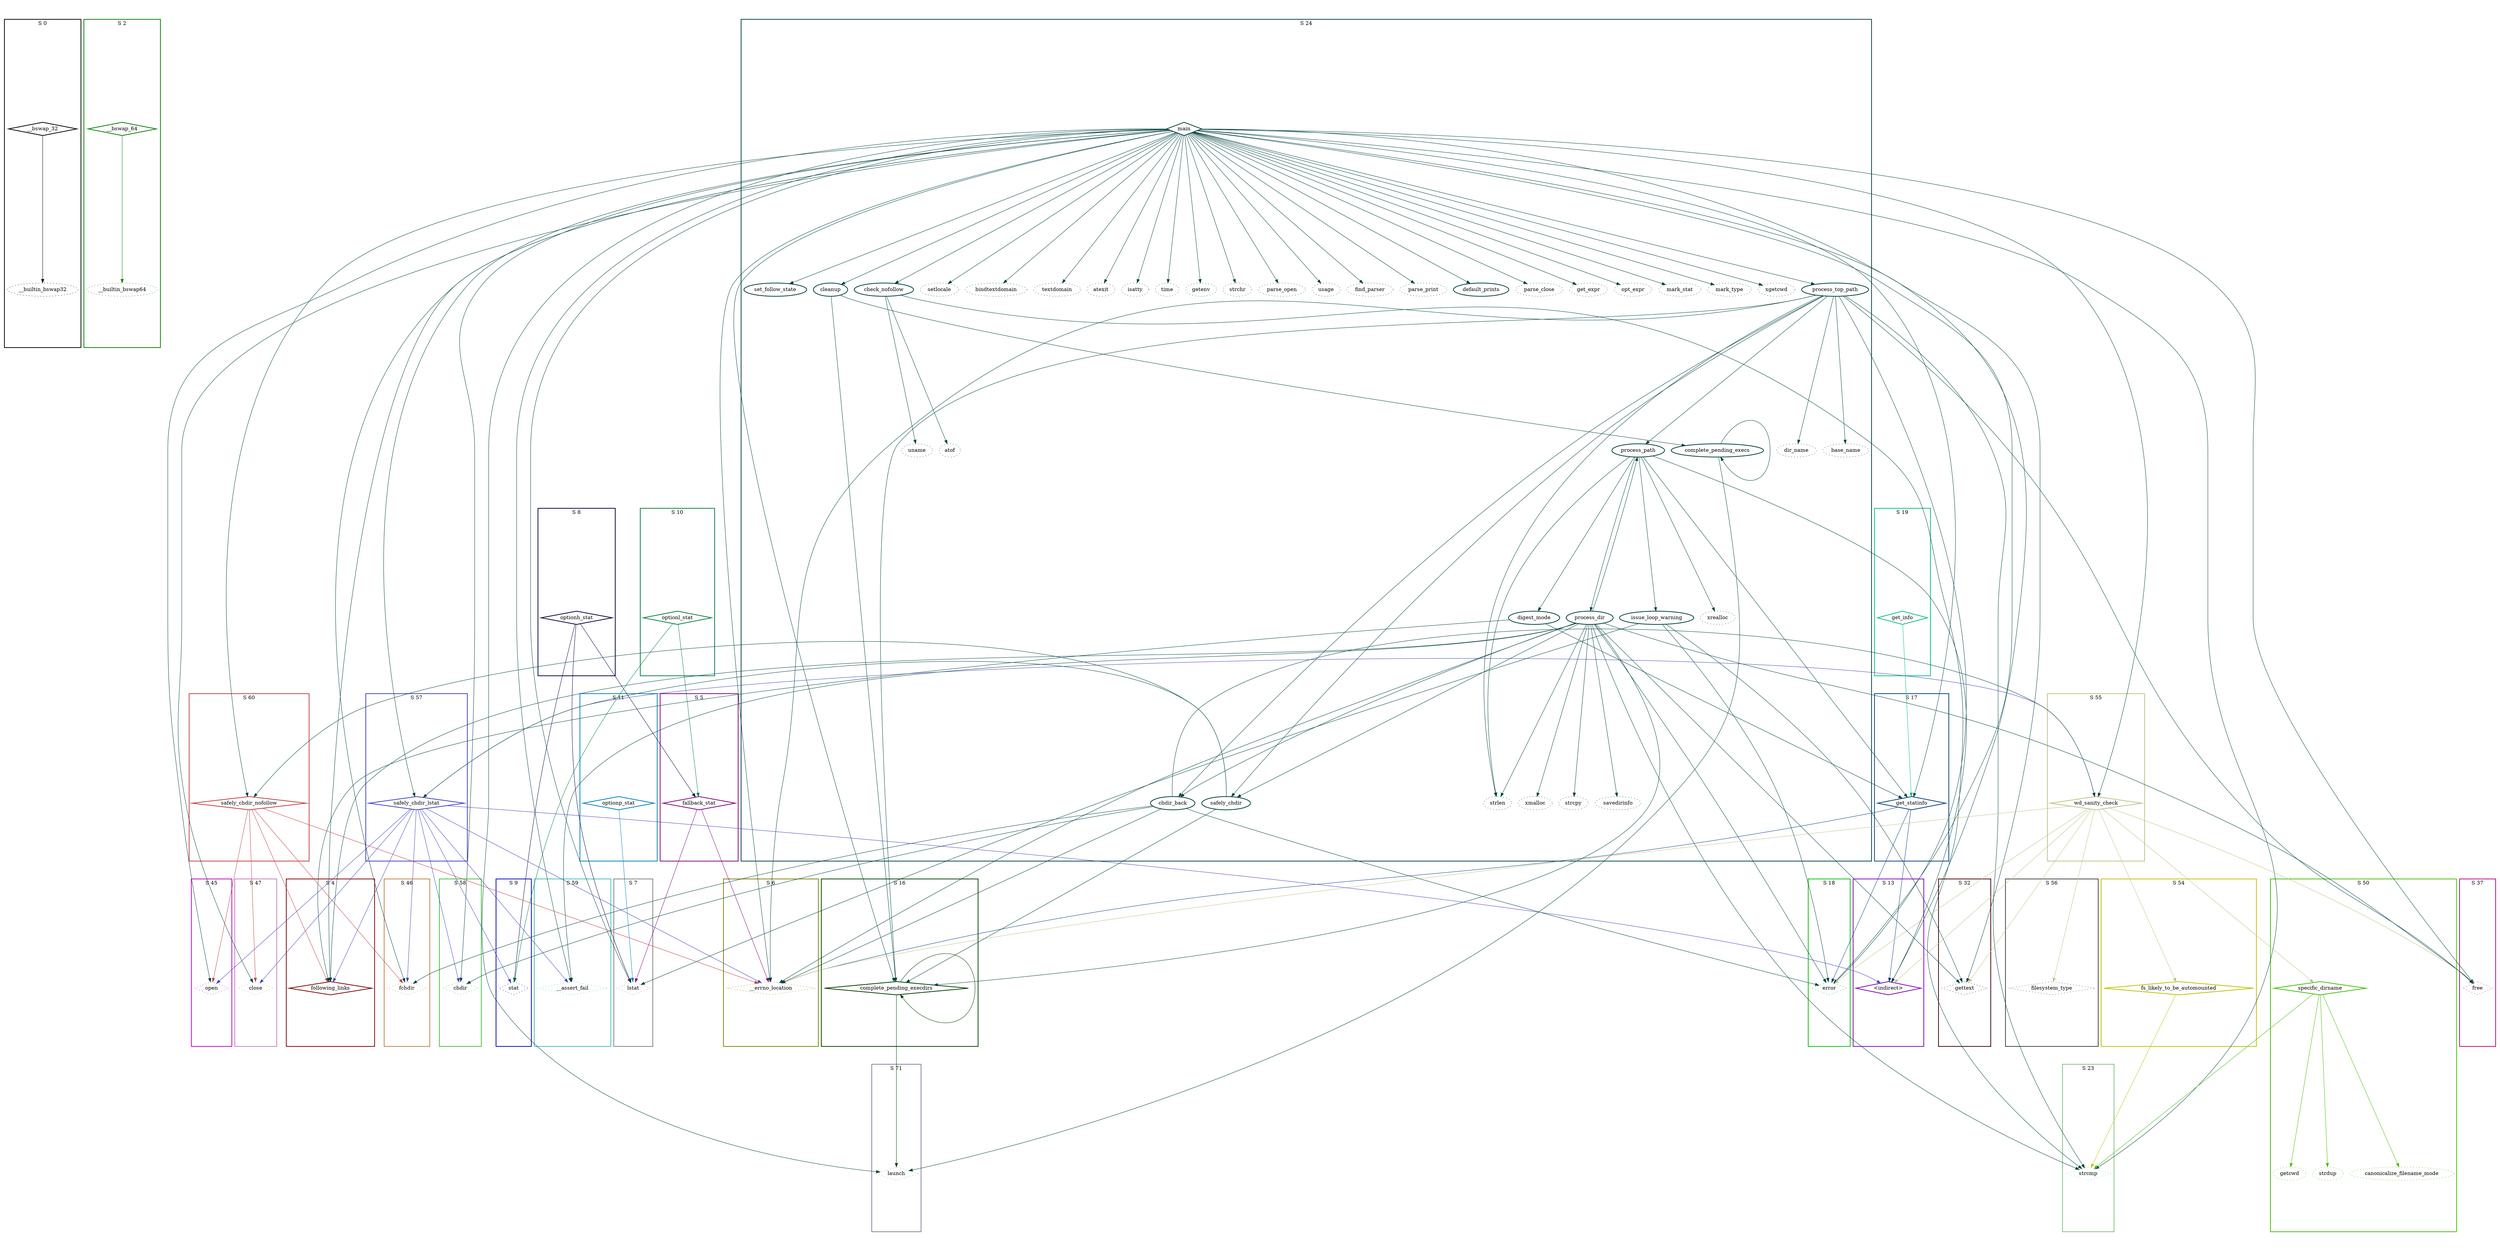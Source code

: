 digraph G {
  ratio=0.500000;
  "UV __bswap_32 (0)" [shape=diamond, label="__bswap_32", color="#000000",
                       style=bold];
  "UV __builtin_bswap32 (1)" [label="__builtin_bswap32", color="#000000",
                              style=dotted];
  "UV __bswap_64 (2)" [shape=diamond, label="__bswap_64", color="#008000",
                       style=bold];
  "UV __builtin_bswap64 (3)" [label="__builtin_bswap64", color="#008000",
                              style=dotted];
  "UV following_links (4)" [shape=diamond, label="following_links",
                            color="#800000", style=bold];
  "UV fallback_stat (5)" [shape=diamond, label="fallback_stat",
                          color="#800080", style=bold];
  "UV __errno_location (6)" [shape=diamond, label="__errno_location",
                             color="#808000", style=dotted];
  "UV lstat (7)" [shape=diamond, label="lstat", color="#808080", style=dotted];
  "UV optionh_stat (8)" [shape=diamond, label="optionh_stat",
                         color="#000040", style=bold];
  "UV stat (9)" [shape=diamond, label="stat", color="#0000C0", style=dotted];
  "UV optionl_stat (10)" [shape=diamond, label="optionl_stat",
                          color="#008040", style=bold];
  "UV optionp_stat (11)" [shape=diamond, label="optionp_stat",
                          color="#0080C0", style=bold];
  "UV set_follow_state (12)" [label="set_follow_state", color="#004040",
                              style=bold];
  "UV <indirect> (13)" [shape=diamond, label="<indirect>", color="#8000C0",
                        style=bold];
  "UV cleanup (14)" [label="cleanup", color="#004040", style=bold];
  "UV complete_pending_execs (15)" [label="complete_pending_execs",
                                    color="#004040", style=bold];
  "UV complete_pending_execdirs (16)" [shape=diamond,
                                       label="complete_pending_execdirs",
                                       color="#004000", style=bold];
  "UV get_statinfo (17)" [shape=diamond, label="get_statinfo",
                          color="#004080", style=bold];
  "UV error (18)" [shape=diamond, label="error", color="#00C000",
                   style=dotted];
  "UV get_info (19)" [shape=diamond, label="get_info", color="#00C080",
                      style=bold];
  "UV check_nofollow (20)" [label="check_nofollow", color="#004040",
                            style=bold];
  "UV uname (21)" [label="uname", color="#004040", style=dotted];
  "UV atof (22)" [label="atof", color="#004040", style=dotted];
  "UV strcmp (23)" [shape=diamond, label="strcmp", color="#80C080",
                    style=dotted];
  "UV main (24)" [shape=diamond, label="main", color="#004040", style=bold];
  "UV setlocale (25)" [label="setlocale", color="#004040", style=dotted];
  "UV bindtextdomain (26)" [label="bindtextdomain", color="#004040",
                            style=dotted];
  "UV textdomain (27)" [label="textdomain", color="#004040", style=dotted];
  "UV atexit (28)" [label="atexit", color="#004040", style=dotted];
  "UV isatty (29)" [label="isatty", color="#004040", style=dotted];
  "UV time (30)" [label="time", color="#004040", style=dotted];
  "UV getenv (31)" [label="getenv", color="#004040", style=dotted];
  "UV gettext (32)" [shape=diamond, label="gettext", color="#400000",
                     style=dotted];
  "UV strchr (33)" [label="strchr", color="#004040", style=dotted];
  "UV parse_open (34)" [label="parse_open", color="#004040", style=dotted];
  "UV usage (35)" [label="usage", color="#004040", style=dotted];
  "UV find_parser (36)" [label="find_parser", color="#004040", style=dotted];
  "UV free (37)" [shape=diamond, label="free", color="#C00080", style=dotted];
  "UV parse_print (38)" [label="parse_print", color="#004040", style=dotted];
  "UV default_prints (39)" [label="default_prints", color="#004040",
                            style=bold];
  "UV parse_close (40)" [label="parse_close", color="#004040", style=dotted];
  "UV get_expr (41)" [label="get_expr", color="#004040", style=dotted];
  "UV opt_expr (42)" [label="opt_expr", color="#004040", style=dotted];
  "UV mark_stat (43)" [label="mark_stat", color="#004040", style=dotted];
  "UV mark_type (44)" [label="mark_type", color="#004040", style=dotted];
  "UV open (45)" [shape=diamond, label="open", color="#C000C0", style=dotted];
  "UV fchdir (46)" [shape=diamond, label="fchdir", color="#C08040",
                    style=dotted];
  "UV close (47)" [shape=diamond, label="close", color="#C080C0",
                   style=dotted];
  "UV xgetcwd (48)" [label="xgetcwd", color="#004040", style=dotted];
  "UV process_top_path (49)" [label="process_top_path", color="#004040",
                              style=bold];
  "UV specific_dirname (50)" [shape=diamond, label="specific_dirname",
                              color="#40C000", style=bold];
  "UV getcwd (51)" [label="getcwd", color="#40C000", style=dotted];
  "UV strdup (52)" [label="strdup", color="#40C000", style=dotted];
  "UV canonicalize_filename_mode (53)" [label="canonicalize_filename_mode",
                                        color="#40C000", style=dotted];
  "UV fs_likely_to_be_automounted (54)" [shape=diamond,
                                         label="fs_likely_to_be_automounted",
                                         color="#C0C000", style=bold];
  "UV wd_sanity_check (55)" [shape=diamond, label="wd_sanity_check",
                             color="#C0C080", style=bold];
  "UV filesystem_type (56)" [shape=diamond, label="filesystem_type",
                             color="#404040", style=dotted];
  "UV safely_chdir_lstat (57)" [shape=diamond, label="safely_chdir_lstat",
                                color="#4040C0", style=bold];
  "UV chdir (58)" [shape=diamond, label="chdir", color="#40C040",
                   style=dotted];
  "UV __assert_fail (59)" [shape=diamond, label="__assert_fail",
                           color="#40C0C0", style=dotted];
  "UV safely_chdir_nofollow (60)" [shape=diamond,
                                   label="safely_chdir_nofollow",
                                   color="#C04040", style=bold];
  "UV safely_chdir (61)" [label="safely_chdir", color="#004040", style=bold];
  "UV chdir_back (62)" [label="chdir_back", color="#004040", style=bold];
  "UV dir_name (63)" [label="dir_name", color="#004040", style=dotted];
  "UV base_name (64)" [label="base_name", color="#004040", style=dotted];
  "UV strlen (65)" [label="strlen", color="#004040", style=dotted];
  "UV process_path (66)" [label="process_path", color="#004040", style=bold];
  "UV issue_loop_warning (67)" [label="issue_loop_warning", color="#004040",
                                style=bold];
  "UV digest_mode (68)" [label="digest_mode", color="#004040", style=bold];
  "UV xrealloc (69)" [label="xrealloc", color="#004040", style=dotted];
  "UV process_dir (70)" [label="process_dir", color="#004040", style=bold];
  "UV launch (71)" [shape=diamond, label="launch", color="#8080A0",
                    style=dotted];
  "UV savedirinfo (72)" [label="savedirinfo", color="#004040", style=dotted];
  "UV xmalloc (73)" [label="xmalloc", color="#004040", style=dotted];
  "UV strcpy (74)" [label="strcpy", color="#004040", style=dotted];
  
  subgraph cluster_50 { label="S 50";
    color="#40C000";
    style=bold;
    "UV canonicalize_filename_mode (53)";"UV strdup (52)";"UV getcwd (51)";"UV specific_dirname (50)"; };
  subgraph cluster_37 { label="S 37";
    color="#C00080";
    style=bold;
    "UV free (37)"; };
  subgraph cluster_54 { label="S 54";
    color="#C0C000";
    style=bold;
    "UV fs_likely_to_be_automounted (54)"; };
  subgraph cluster_55 { label="S 55";
    color="#C0C080";
    style=bold;
    "UV wd_sanity_check (55)"; };
  subgraph cluster_56 { label="S 56";
    color="#404040";
    style=bold;
    "UV filesystem_type (56)"; };
  subgraph cluster_57 { label="S 57";
    color="#4040C0";
    style=bold;
    "UV safely_chdir_lstat (57)"; };
  subgraph cluster_71 { label="S 71";
    color="#8080A0";
    style=bold;
    "UV launch (71)"; };
  subgraph cluster_58 { label="S 58";
    color="#40C040";
    style=bold;
    "UV chdir (58)"; };
  subgraph cluster_23 { label="S 23";
    color="#80C080";
    style=bold;
    "UV strcmp (23)"; };
  subgraph cluster_59 { label="S 59";
    color="#40C0C0";
    style=bold;
    "UV __assert_fail (59)"; };
  subgraph cluster_24 { label="S 24";
    color="#004040";
    style=bold;
    "UV strcpy (74)";"UV xmalloc (73)";"UV savedirinfo (72)";"UV process_dir (70)";"UV xrealloc (69)";"UV digest_mode (68)";"UV issue_loop_warning (67)";"UV process_path (66)";"UV strlen (65)";"UV base_name (64)";"UV dir_name (63)";"UV chdir_back (62)";"UV safely_chdir (61)";"UV process_top_path (49)";"UV xgetcwd (48)";"UV mark_type (44)";"UV mark_stat (43)";"UV opt_expr (42)";"UV get_expr (41)";"UV parse_close (40)";"UV default_prints (39)";"UV parse_print (38)";"UV find_parser (36)";"UV usage (35)";"UV parse_open (34)";"UV strchr (33)";"UV getenv (31)";"UV time (30)";"UV isatty (29)";"UV atexit (28)";"UV textdomain (27)";"UV bindtextdomain (26)";"UV setlocale (25)";"UV main (24)";"UV atof (22)";"UV uname (21)";"UV check_nofollow (20)";"UV complete_pending_execs (15)";"UV cleanup (14)";"UV set_follow_state (12)"; };
  subgraph cluster_0 { label="S 0";
    color="#000000";
    style=bold;
    "UV __builtin_bswap32 (1)";"UV __bswap_32 (0)"; };
  subgraph cluster_45 { label="S 45";
    color="#C000C0";
    style=bold;
    "UV open (45)"; };
  subgraph cluster_10 { label="S 10";
    color="#008040";
    style=bold;
    "UV optionl_stat (10)"; };
  subgraph cluster_46 { label="S 46";
    color="#C08040";
    style=bold;
    "UV fchdir (46)"; };
  subgraph cluster_2 { label="S 2";
    color="#008000";
    style=bold;
    "UV __builtin_bswap64 (3)";"UV __bswap_64 (2)"; };
  subgraph cluster_11 { label="S 11";
    color="#0080C0";
    style=bold;
    "UV optionp_stat (11)"; };
  subgraph cluster_60 { label="S 60";
    color="#C04040";
    style=bold;
    "UV safely_chdir_nofollow (60)"; };
  subgraph cluster_47 { label="S 47";
    color="#C080C0";
    style=bold;
    "UV close (47)"; };
  subgraph cluster_4 { label="S 4";
    color="#800000";
    style=bold;
    "UV following_links (4)"; };
  subgraph cluster_13 { label="S 13";
    color="#8000C0";
    style=bold;
    "UV <indirect> (13)"; };
  subgraph cluster_5 { label="S 5";
    color="#800080";
    style=bold;
    "UV fallback_stat (5)"; };
  subgraph cluster_6 { label="S 6";
    color="#808000";
    style=bold;
    "UV __errno_location (6)"; };
  subgraph cluster_7 { label="S 7";
    color="#808080";
    style=bold;
    "UV lstat (7)"; };
  subgraph cluster_16 { label="S 16";
    color="#004000";
    style=bold;
    "UV complete_pending_execdirs (16)"; };
  subgraph cluster_17 { label="S 17";
    color="#004080";
    style=bold;
    "UV get_statinfo (17)"; };
  subgraph cluster_8 { label="S 8";
    color="#000040";
    style=bold;
    "UV optionh_stat (8)"; };
  subgraph cluster_9 { label="S 9";
    color="#0000C0";
    style=bold;
    "UV stat (9)"; };
  subgraph cluster_18 { label="S 18";
    color="#00C000";
    style=bold;
    "UV error (18)"; };
  subgraph cluster_32 { label="S 32";
    color="#400000";
    style=bold;
    "UV gettext (32)"; };
  subgraph cluster_19 { label="S 19";
    color="#00C080";
    style=bold;
    "UV get_info (19)"; };
  
  "UV __bswap_32 (0)" -> "UV __builtin_bswap32 (1)" [color="#000000"];
  "UV __bswap_64 (2)" -> "UV __builtin_bswap64 (3)" [color="#008000"];
  "UV fallback_stat (5)" -> "UV __errno_location (6)" [color="#800080"];
  "UV fallback_stat (5)" -> "UV lstat (7)" [color="#800080"];
  "UV optionh_stat (8)" -> "UV fallback_stat (5)" [color="#000040"];
  "UV optionh_stat (8)" -> "UV lstat (7)" [color="#000040"];
  "UV optionh_stat (8)" -> "UV stat (9)" [color="#000040"];
  "UV optionl_stat (10)" -> "UV fallback_stat (5)" [color="#008040"];
  "UV optionl_stat (10)" -> "UV stat (9)" [color="#008040"];
  "UV optionp_stat (11)" -> "UV lstat (7)" [color="#0080C0"];
  "UV cleanup (14)" -> "UV complete_pending_execs (15)" [color="#004040"];
  "UV cleanup (14)" -> "UV complete_pending_execdirs (16)" [color="#004040"];
  "UV complete_pending_execs (15)" -> "UV complete_pending_execs (15)" [
  color="#004040"];
  "UV complete_pending_execs (15)" -> "UV launch (71)" [color="#004040"];
  "UV complete_pending_execdirs (16)" -> "UV complete_pending_execdirs (16)" [
  color="#004000"];
  "UV complete_pending_execdirs (16)" -> "UV launch (71)" [color="#004000"];
  "UV get_statinfo (17)" -> "UV __errno_location (6)" [color="#004080"];
  "UV get_statinfo (17)" -> "UV <indirect> (13)" [color="#004080"];
  "UV get_statinfo (17)" -> "UV error (18)" [color="#004080"];
  "UV get_info (19)" -> "UV get_statinfo (17)" [color="#00C080"];
  "UV check_nofollow (20)" -> "UV uname (21)" [color="#004040"];
  "UV check_nofollow (20)" -> "UV atof (22)" [color="#004040"];
  "UV check_nofollow (20)" -> "UV strcmp (23)" [color="#004040"];
  "UV main (24)" -> "UV following_links (4)" [color="#004040"];
  "UV main (24)" -> "UV __errno_location (6)" [color="#004040"];
  "UV main (24)" -> "UV lstat (7)" [color="#004040"];
  "UV main (24)" -> "UV set_follow_state (12)" [color="#004040"];
  "UV main (24)" -> "UV <indirect> (13)" [color="#004040"];
  "UV main (24)" -> "UV cleanup (14)" [color="#004040"];
  "UV main (24)" -> "UV complete_pending_execdirs (16)" [color="#004040"];
  "UV main (24)" -> "UV get_statinfo (17)" [color="#004040"];
  "UV main (24)" -> "UV error (18)" [color="#004040"];
  "UV main (24)" -> "UV check_nofollow (20)" [color="#004040"];
  "UV main (24)" -> "UV strcmp (23)" [color="#004040"];
  "UV main (24)" -> "UV setlocale (25)" [color="#004040"];
  "UV main (24)" -> "UV bindtextdomain (26)" [color="#004040"];
  "UV main (24)" -> "UV textdomain (27)" [color="#004040"];
  "UV main (24)" -> "UV atexit (28)" [color="#004040"];
  "UV main (24)" -> "UV isatty (29)" [color="#004040"];
  "UV main (24)" -> "UV time (30)" [color="#004040"];
  "UV main (24)" -> "UV getenv (31)" [color="#004040"];
  "UV main (24)" -> "UV gettext (32)" [color="#004040"];
  "UV main (24)" -> "UV strchr (33)" [color="#004040"];
  "UV main (24)" -> "UV parse_open (34)" [color="#004040"];
  "UV main (24)" -> "UV usage (35)" [color="#004040"];
  "UV main (24)" -> "UV find_parser (36)" [color="#004040"];
  "UV main (24)" -> "UV free (37)" [color="#004040"];
  "UV main (24)" -> "UV parse_print (38)" [color="#004040"];
  "UV main (24)" -> "UV default_prints (39)" [color="#004040"];
  "UV main (24)" -> "UV parse_close (40)" [color="#004040"];
  "UV main (24)" -> "UV get_expr (41)" [color="#004040"];
  "UV main (24)" -> "UV opt_expr (42)" [color="#004040"];
  "UV main (24)" -> "UV mark_stat (43)" [color="#004040"];
  "UV main (24)" -> "UV mark_type (44)" [color="#004040"];
  "UV main (24)" -> "UV open (45)" [color="#004040"];
  "UV main (24)" -> "UV fchdir (46)" [color="#004040"];
  "UV main (24)" -> "UV close (47)" [color="#004040"];
  "UV main (24)" -> "UV xgetcwd (48)" [color="#004040"];
  "UV main (24)" -> "UV process_top_path (49)" [color="#004040"];
  "UV main (24)" -> "UV wd_sanity_check (55)" [color="#004040"];
  "UV main (24)" -> "UV safely_chdir_lstat (57)" [color="#004040"];
  "UV main (24)" -> "UV chdir (58)" [color="#004040"];
  "UV main (24)" -> "UV __assert_fail (59)" [color="#004040"];
  "UV main (24)" -> "UV safely_chdir_nofollow (60)" [color="#004040"];
  "UV main (24)" -> "UV launch (71)" [color="#004040"];
  "UV process_top_path (49)" -> "UV __errno_location (6)" [color="#004040"];
  "UV process_top_path (49)" -> "UV complete_pending_execdirs (16)" [
  color="#004040"];
  "UV process_top_path (49)" -> "UV error (18)" [color="#004040"];
  "UV process_top_path (49)" -> "UV strcmp (23)" [color="#004040"];
  "UV process_top_path (49)" -> "UV free (37)" [color="#004040"];
  "UV process_top_path (49)" -> "UV safely_chdir (61)" [color="#004040"];
  "UV process_top_path (49)" -> "UV chdir_back (62)" [color="#004040"];
  "UV process_top_path (49)" -> "UV dir_name (63)" [color="#004040"];
  "UV process_top_path (49)" -> "UV base_name (64)" [color="#004040"];
  "UV process_top_path (49)" -> "UV strlen (65)" [color="#004040"];
  "UV process_top_path (49)" -> "UV process_path (66)" [color="#004040"];
  "UV specific_dirname (50)" -> "UV strcmp (23)" [color="#40C000"];
  "UV specific_dirname (50)" -> "UV getcwd (51)" [color="#40C000"];
  "UV specific_dirname (50)" -> "UV strdup (52)" [color="#40C000"];
  "UV specific_dirname (50)" -> "UV canonicalize_filename_mode (53)" [
  color="#40C000"];
  "UV fs_likely_to_be_automounted (54)" -> "UV strcmp (23)" [color="#C0C000"];
  "UV wd_sanity_check (55)" -> "UV __errno_location (6)" [color="#C0C080"];
  "UV wd_sanity_check (55)" -> "UV <indirect> (13)" [color="#C0C080"];
  "UV wd_sanity_check (55)" -> "UV error (18)" [color="#C0C080"];
  "UV wd_sanity_check (55)" -> "UV gettext (32)" [color="#C0C080"];
  "UV wd_sanity_check (55)" -> "UV free (37)" [color="#C0C080"];
  "UV wd_sanity_check (55)" -> "UV specific_dirname (50)" [color="#C0C080"];
  "UV wd_sanity_check (55)" -> "UV fs_likely_to_be_automounted (54)" [
  color="#C0C080"];
  "UV wd_sanity_check (55)" -> "UV filesystem_type (56)" [color="#C0C080"];
  "UV safely_chdir_lstat (57)" -> "UV following_links (4)" [color="#4040C0"];
  "UV safely_chdir_lstat (57)" -> "UV __errno_location (6)" [color="#4040C0"];
  "UV safely_chdir_lstat (57)" -> "UV stat (9)" [color="#4040C0"];
  "UV safely_chdir_lstat (57)" -> "UV <indirect> (13)" [color="#4040C0"];
  "UV safely_chdir_lstat (57)" -> "UV open (45)" [color="#4040C0"];
  "UV safely_chdir_lstat (57)" -> "UV fchdir (46)" [color="#4040C0"];
  "UV safely_chdir_lstat (57)" -> "UV close (47)" [color="#4040C0"];
  "UV safely_chdir_lstat (57)" -> "UV wd_sanity_check (55)" [color="#4040C0"];
  "UV safely_chdir_lstat (57)" -> "UV chdir (58)" [color="#4040C0"];
  "UV safely_chdir_lstat (57)" -> "UV __assert_fail (59)" [color="#4040C0"];
  "UV safely_chdir_nofollow (60)" -> "UV following_links (4)" [color="#C04040"];
  "UV safely_chdir_nofollow (60)" -> "UV __errno_location (6)" [color="#C04040"];
  "UV safely_chdir_nofollow (60)" -> "UV open (45)" [color="#C04040"];
  "UV safely_chdir_nofollow (60)" -> "UV fchdir (46)" [color="#C04040"];
  "UV safely_chdir_nofollow (60)" -> "UV close (47)" [color="#C04040"];
  "UV safely_chdir (61)" -> "UV complete_pending_execdirs (16)" [color="#004040"];
  "UV safely_chdir (61)" -> "UV safely_chdir_lstat (57)" [color="#004040"];
  "UV safely_chdir (61)" -> "UV safely_chdir_nofollow (60)" [color="#004040"];
  "UV chdir_back (62)" -> "UV __errno_location (6)" [color="#004040"];
  "UV chdir_back (62)" -> "UV error (18)" [color="#004040"];
  "UV chdir_back (62)" -> "UV fchdir (46)" [color="#004040"];
  "UV chdir_back (62)" -> "UV wd_sanity_check (55)" [color="#004040"];
  "UV chdir_back (62)" -> "UV chdir (58)" [color="#004040"];
  "UV process_path (66)" -> "UV <indirect> (13)" [color="#004040"];
  "UV process_path (66)" -> "UV get_statinfo (17)" [color="#004040"];
  "UV process_path (66)" -> "UV strlen (65)" [color="#004040"];
  "UV process_path (66)" -> "UV issue_loop_warning (67)" [color="#004040"];
  "UV process_path (66)" -> "UV digest_mode (68)" [color="#004040"];
  "UV process_path (66)" -> "UV xrealloc (69)" [color="#004040"];
  "UV process_path (66)" -> "UV process_dir (70)" [color="#004040"];
  "UV issue_loop_warning (67)" -> "UV lstat (7)" [color="#004040"];
  "UV issue_loop_warning (67)" -> "UV error (18)" [color="#004040"];
  "UV issue_loop_warning (67)" -> "UV gettext (32)" [color="#004040"];
  "UV digest_mode (68)" -> "UV following_links (4)" [color="#004040"];
  "UV digest_mode (68)" -> "UV get_statinfo (17)" [color="#004040"];
  "UV process_dir (70)" -> "UV following_links (4)" [color="#004040"];
  "UV process_dir (70)" -> "UV __errno_location (6)" [color="#004040"];
  "UV process_dir (70)" -> "UV complete_pending_execdirs (16)" [color="#004040"];
  "UV process_dir (70)" -> "UV error (18)" [color="#004040"];
  "UV process_dir (70)" -> "UV strcmp (23)" [color="#004040"];
  "UV process_dir (70)" -> "UV gettext (32)" [color="#004040"];
  "UV process_dir (70)" -> "UV free (37)" [color="#004040"];
  "UV process_dir (70)" -> "UV __assert_fail (59)" [color="#004040"];
  "UV process_dir (70)" -> "UV safely_chdir (61)" [color="#004040"];
  "UV process_dir (70)" -> "UV chdir_back (62)" [color="#004040"];
  "UV process_dir (70)" -> "UV strlen (65)" [color="#004040"];
  "UV process_dir (70)" -> "UV process_path (66)" [color="#004040"];
  "UV process_dir (70)" -> "UV savedirinfo (72)" [color="#004040"];
  "UV process_dir (70)" -> "UV xmalloc (73)" [color="#004040"];
  "UV process_dir (70)" -> "UV strcpy (74)" [color="#004040"];
  
  }